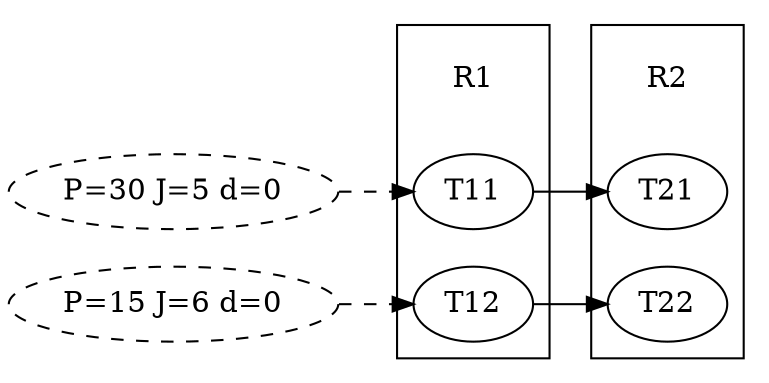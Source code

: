 strict digraph {
graph[directed="true",
compound="true",
rankdir="LR",
remincross="true",
ordering="out"];
subgraph "cluster_R1"{
  "R1"[color="#aaaacc",
shape="none"];

  "T11"[label="T11"];

  "T12"[label="T12"];

}
subgraph "cluster_R2"{
  "R2"[color="#aaaacc",
shape="none"];

  "T22"[label="T22"];

  "T21"[label="T21"];

}
"T11" -> "T21"[len="10",
constraint="True"];
"P=30 J=5 d=0"[len="100",
style="dashed"];
"P=30 J=5 d=0" -> "T11"[constraint="True",
style="dashed"];
"T12" -> "T22"[len="10",
constraint="True"];
"P=15 J=6 d=0"[len="100",
style="dashed"];
"P=15 J=6 d=0" -> "T12"[constraint="True",
style="dashed"];
}
